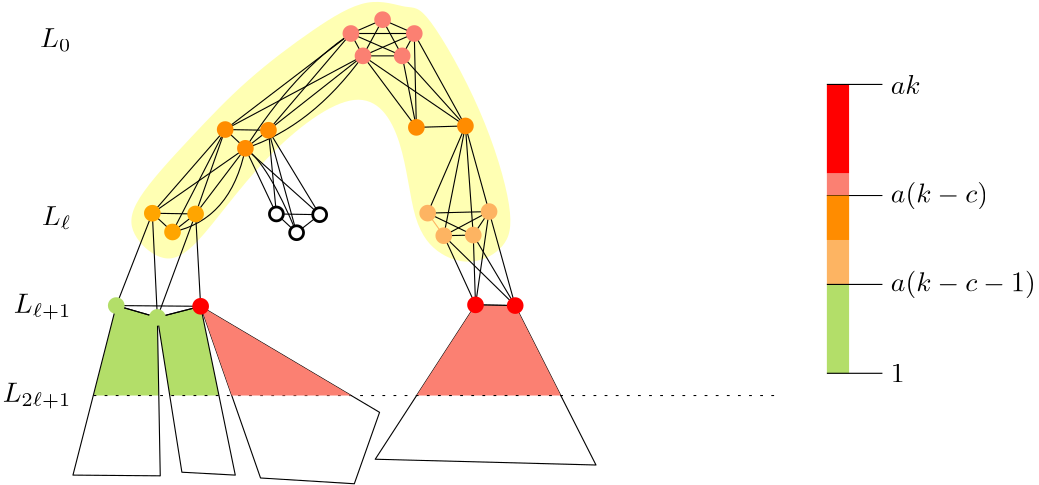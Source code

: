 <?xml version="1.0"?>
<!DOCTYPE ipe SYSTEM "ipe.dtd">
<ipe version="70218" creator="Ipe 7.2.24">
<info created="D:20220808160131" modified="D:20220808164946"/>
<ipestyle name="basic">
<symbol name="arrow/arc(spx)">
<path stroke="sym-stroke" fill="sym-stroke" pen="sym-pen">
0 0 m
-1 0.333 l
-1 -0.333 l
h
</path>
</symbol>
<symbol name="arrow/farc(spx)">
<path stroke="sym-stroke" fill="white" pen="sym-pen">
0 0 m
-1 0.333 l
-1 -0.333 l
h
</path>
</symbol>
<symbol name="arrow/ptarc(spx)">
<path stroke="sym-stroke" fill="sym-stroke" pen="sym-pen">
0 0 m
-1 0.333 l
-0.8 0 l
-1 -0.333 l
h
</path>
</symbol>
<symbol name="arrow/fptarc(spx)">
<path stroke="sym-stroke" fill="white" pen="sym-pen">
0 0 m
-1 0.333 l
-0.8 0 l
-1 -0.333 l
h
</path>
</symbol>
<symbol name="mark/circle(sx)" transformations="translations">
<path fill="sym-stroke">
0.6 0 0 0.6 0 0 e
0.4 0 0 0.4 0 0 e
</path>
</symbol>
<symbol name="mark/disk(sx)" transformations="translations">
<path fill="sym-stroke">
0.6 0 0 0.6 0 0 e
</path>
</symbol>
<symbol name="mark/fdisk(sfx)" transformations="translations">
<group>
<path fill="sym-fill">
0.5 0 0 0.5 0 0 e
</path>
<path fill="sym-stroke" fillrule="eofill">
0.6 0 0 0.6 0 0 e
0.4 0 0 0.4 0 0 e
</path>
</group>
</symbol>
<symbol name="mark/box(sx)" transformations="translations">
<path fill="sym-stroke" fillrule="eofill">
-0.6 -0.6 m
0.6 -0.6 l
0.6 0.6 l
-0.6 0.6 l
h
-0.4 -0.4 m
0.4 -0.4 l
0.4 0.4 l
-0.4 0.4 l
h
</path>
</symbol>
<symbol name="mark/square(sx)" transformations="translations">
<path fill="sym-stroke">
-0.6 -0.6 m
0.6 -0.6 l
0.6 0.6 l
-0.6 0.6 l
h
</path>
</symbol>
<symbol name="mark/fsquare(sfx)" transformations="translations">
<group>
<path fill="sym-fill">
-0.5 -0.5 m
0.5 -0.5 l
0.5 0.5 l
-0.5 0.5 l
h
</path>
<path fill="sym-stroke" fillrule="eofill">
-0.6 -0.6 m
0.6 -0.6 l
0.6 0.6 l
-0.6 0.6 l
h
-0.4 -0.4 m
0.4 -0.4 l
0.4 0.4 l
-0.4 0.4 l
h
</path>
</group>
</symbol>
<symbol name="mark/cross(sx)" transformations="translations">
<group>
<path fill="sym-stroke">
-0.43 -0.57 m
0.57 0.43 l
0.43 0.57 l
-0.57 -0.43 l
h
</path>
<path fill="sym-stroke">
-0.43 0.57 m
0.57 -0.43 l
0.43 -0.57 l
-0.57 0.43 l
h
</path>
</group>
</symbol>
<symbol name="arrow/fnormal(spx)">
<path stroke="sym-stroke" fill="white" pen="sym-pen">
0 0 m
-1 0.333 l
-1 -0.333 l
h
</path>
</symbol>
<symbol name="arrow/pointed(spx)">
<path stroke="sym-stroke" fill="sym-stroke" pen="sym-pen">
0 0 m
-1 0.333 l
-0.8 0 l
-1 -0.333 l
h
</path>
</symbol>
<symbol name="arrow/fpointed(spx)">
<path stroke="sym-stroke" fill="white" pen="sym-pen">
0 0 m
-1 0.333 l
-0.8 0 l
-1 -0.333 l
h
</path>
</symbol>
<symbol name="arrow/linear(spx)">
<path stroke="sym-stroke" pen="sym-pen">
-1 0.333 m
0 0 l
-1 -0.333 l
</path>
</symbol>
<symbol name="arrow/fdouble(spx)">
<path stroke="sym-stroke" fill="white" pen="sym-pen">
0 0 m
-1 0.333 l
-1 -0.333 l
h
-1 0 m
-2 0.333 l
-2 -0.333 l
h
</path>
</symbol>
<symbol name="arrow/double(spx)">
<path stroke="sym-stroke" fill="sym-stroke" pen="sym-pen">
0 0 m
-1 0.333 l
-1 -0.333 l
h
-1 0 m
-2 0.333 l
-2 -0.333 l
h
</path>
</symbol>
<symbol name="arrow/mid-normal(spx)">
<path stroke="sym-stroke" fill="sym-stroke" pen="sym-pen">
0.5 0 m
-0.5 0.333 l
-0.5 -0.333 l
h
</path>
</symbol>
<symbol name="arrow/mid-fnormal(spx)">
<path stroke="sym-stroke" fill="white" pen="sym-pen">
0.5 0 m
-0.5 0.333 l
-0.5 -0.333 l
h
</path>
</symbol>
<symbol name="arrow/mid-pointed(spx)">
<path stroke="sym-stroke" fill="sym-stroke" pen="sym-pen">
0.5 0 m
-0.5 0.333 l
-0.3 0 l
-0.5 -0.333 l
h
</path>
</symbol>
<symbol name="arrow/mid-fpointed(spx)">
<path stroke="sym-stroke" fill="white" pen="sym-pen">
0.5 0 m
-0.5 0.333 l
-0.3 0 l
-0.5 -0.333 l
h
</path>
</symbol>
<symbol name="arrow/mid-double(spx)">
<path stroke="sym-stroke" fill="sym-stroke" pen="sym-pen">
1 0 m
0 0.333 l
0 -0.333 l
h
0 0 m
-1 0.333 l
-1 -0.333 l
h
</path>
</symbol>
<symbol name="arrow/mid-fdouble(spx)">
<path stroke="sym-stroke" fill="white" pen="sym-pen">
1 0 m
0 0.333 l
0 -0.333 l
h
0 0 m
-1 0.333 l
-1 -0.333 l
h
</path>
</symbol>
<anglesize name="22.5 deg" value="22.5"/>
<anglesize name="30 deg" value="30"/>
<anglesize name="45 deg" value="45"/>
<anglesize name="60 deg" value="60"/>
<anglesize name="90 deg" value="90"/>
<arrowsize name="large" value="10"/>
<arrowsize name="small" value="5"/>
<arrowsize name="tiny" value="3"/>
<color name="blue" value="0 0 1"/>
<color name="brown" value="0.647 0.165 0.165"/>
<color name="darkblue" value="0 0 0.545"/>
<color name="darkcyan" value="0 0.545 0.545"/>
<color name="darkgray" value="0.663"/>
<color name="darkgreen" value="0 0.392 0"/>
<color name="darkmagenta" value="0.545 0 0.545"/>
<color name="darkorange" value="1 0.549 0"/>
<color name="darkred" value="0.545 0 0"/>
<color name="gold" value="1 0.843 0"/>
<color name="gray" value="0.745"/>
<color name="green" value="0 1 0"/>
<color name="lightblue" value="0.678 0.847 0.902"/>
<color name="lightcyan" value="0.878 1 1"/>
<color name="lightgray" value="0.827"/>
<color name="lightgreen" value="0.565 0.933 0.565"/>
<color name="lightyellow" value="1 1 0.878"/>
<color name="navy" value="0 0 0.502"/>
<color name="orange" value="1 0.647 0"/>
<color name="pink" value="1 0.753 0.796"/>
<color name="purple" value="0.627 0.125 0.941"/>
<color name="red" value="1 0 0"/>
<color name="seagreen" value="0.18 0.545 0.341"/>
<color name="turquoise" value="0.251 0.878 0.816"/>
<color name="violet" value="0.933 0.51 0.933"/>
<color name="yellow" value="1 1 0"/>
<dashstyle name="dash dot dotted" value="[4 2 1 2 1 2] 0"/>
<dashstyle name="dash dotted" value="[4 2 1 2] 0"/>
<dashstyle name="dashed" value="[4] 0"/>
<dashstyle name="dotted" value="[1 3] 0"/>
<gridsize name="10 pts (~3.5 mm)" value="10"/>
<gridsize name="14 pts (~5 mm)" value="14"/>
<gridsize name="16 pts (~6 mm)" value="16"/>
<gridsize name="20 pts (~7 mm)" value="20"/>
<gridsize name="28 pts (~10 mm)" value="28"/>
<gridsize name="32 pts (~12 mm)" value="32"/>
<gridsize name="4 pts" value="4"/>
<gridsize name="56 pts (~20 mm)" value="56"/>
<gridsize name="8 pts (~3 mm)" value="8"/>
<opacity name="10%" value="0.1"/>
<opacity name="30%" value="0.3"/>
<opacity name="50%" value="0.5"/>
<opacity name="75%" value="0.75"/>
<pen name="fat" value="1.2"/>
<pen name="heavier" value="0.8"/>
<pen name="ultrafat" value="2"/>
<symbolsize name="large" value="5"/>
<symbolsize name="small" value="2"/>
<symbolsize name="tiny" value="1.1"/>
<textsize name="Huge" value="\Huge"/>
<textsize name="LARGE" value="\LARGE"/>
<textsize name="Large" value="\Large"/>
<textsize name="footnote" value="\footnotesize"/>
<textsize name="huge" value="\huge"/>
<textsize name="large" value="\large"/>
<textsize name="small" value="\small"/>
<textsize name="tiny" value="\tiny"/>
<textstyle name="center" begin="\begin{center}" end="\end{center}"/>
<textstyle name="item" begin="\begin{itemize}\item{}" end="\end{itemize}"/>
<textstyle name="itemize" begin="\begin{itemize}" end="\end{itemize}"/>
<tiling name="falling" angle="-60" step="4" width="1"/>
<tiling name="rising" angle="30" step="4" width="1"/>
</ipestyle>
<ipestyle name="brew">
<color name="aliceblue" value="0.941 0.973 1"/>
<color name="brew1" value="0.552 0.827 0.78"/>
<color name="brew2" value="1 1 0.701"/>
<color name="brew3" value="0.745 0.729 0.854"/>
<color name="brew4" value="0.984 0.501 0.447"/>
<color name="brew5" value="0.501 0.694 0.827"/>
<color name="brew6" value="0.992 0.705 0.384"/>
<color name="brew7" value="0.701 0.87 0.411"/>
<color name="brew8" value="0.988 0.803 0.898"/>
<pen name="fattyfatfat" value="4"/>
</ipestyle>
<page>
<layer name="alpha"/>
<view layers="alpha" active="alpha"/>
<path layer="alpha" fill="brew2">
249.878 778.607
235.335 784.321
215.856 772.634
190.664 753.675
171.446 733.417
148.851 709.005
149.111 697.837
159.759 687.968
171.186 689.786
196.638 726.925
233.517 754.714
248.06 732.638
250.658 700.954
260.786 689.786
273.058 686.804
284.42 692.903
288.056 704.33
276.629 742.767
254.553 781.204 u
</path>
<path fill="brew7">
158.98 668.126 m
163.436 640 l
181.152 640 l
174.562 672.126 l
h
</path>
<path fill="brew7">
144.176 672.385 m
136 640 l
159.492 640 l
158.98 668.126 l
h
</path>
<path stroke="black">
157.161 705.628 m
144.176 672.385 l
</path>
<path stroke="black">
172.744 705.368 m
174.562 672.126 l
</path>
<path stroke="black">
157.161 705.628 m
158.98 668.126 l
</path>
<path stroke="black">
158.98 668.126 m
172.744 705.368 l
</path>
<path stroke="black">
144.176 672.385 m
174.562 672.126 l
158.98 668.126 l
144.176 672.385 l
</path>
<path stroke="black">
273.512 672.645 m
237.412 617.067 l
316.884 614.989 l
287.796 672.385 l
h
</path>
<path fill="brew4">
273.512 672.645 m
252.308 640 l
304.209 640 l
287.796 672.385 l
h
</path>
<path stroke="black">
262.085 697.539 m
273.512 672.645 l
</path>
<path stroke="black">
272.706 697.759 m
273.512 672.645 l
</path>
<path stroke="black">
278.393 706.225 m
273.512 672.645 l
</path>
<path stroke="black">
262.085 697.539 m
287.796 672.385 l
</path>
<path stroke="black">
272.706 697.759 m
287.796 672.385 l
</path>
<path stroke="black">
287.796 672.385 m
278.393 706.225 l
</path>
<path stroke="black">
273.512 672.645 m
287.796 672.385 l
</path>
<path stroke="black">
256.294 705.667 m
269.876 737.053 l
</path>
<path stroke="black">
262.085 697.539 m
269.876 737.053 l
</path>
<path stroke="black">
272.706 697.759 m
269.876 737.053 l
</path>
<path stroke="black">
278.393 706.225 m
269.876 737.053 l
</path>
<path stroke="black">
209.103 698.615 m
198.975 735.495 l
</path>
<path stroke="black">
190.664 729.002 m
217.414 705.108 l
</path>
<path stroke="black">
201.831 705.368 m
198.975 735.495 l
</path>
<path stroke="black">
198.975 735.495 m
217.414 705.108 l
</path>
<path stroke="black">
190.664 729.002 m
201.831 705.368 l
</path>
<path stroke="black">
209.103 698.615 m
198.715 723.548
190.664 729.002 c
</path>
<path stroke="black">
164.433 698.875 m
185.47 703.291
190.664 729.002 c
</path>
<path stroke="black">
164.433 698.875 m
183.392 735.755 l
</path>
<path stroke="black">
157.161 705.628 m
190.664 729.002 l
</path>
<path stroke="black">
172.744 705.368 m
183.392 735.755 l
</path>
<path stroke="black">
172.744 705.368 m
190.664 729.002 l
</path>
<path stroke="black">
157.161 705.628 m
183.392 735.755 l
</path>
<path stroke="black">
252.216 736.534 m
251.469 770.329 l
</path>
<path stroke="black">
251.469 770.329 m
269.876 737.053 l
</path>
<path stroke="black">
269.876 737.053 m
247.11 762.279 l
</path>
<path stroke="black">
233.003 762.279 m
269.876 737.053 l
</path>
<path stroke="black">
247.11 762.279 m
252.216 736.534 l
</path>
<path stroke="black">
233.003 762.279 m
252.216 736.534 l
</path>
<path stroke="black">
252.216 736.534 m
269.876 737.053 l
</path>
<path stroke="black">
190.664 729.002 m
214.558 736.794
233.003 762.279 c
</path>
<path stroke="black">
190.664 729.002 m
208.325 756.791
228.643 770.329 c
</path>
<path stroke="black">
198.975 735.495 m
233.003 762.279 l
h
</path>
<path stroke="black">
190.664 729.002 m
183.392 735.755 l
h
</path>
<path stroke="black">
198.975 735.495 m
190.664 729.002 l
h
</path>
<path stroke="black">
183.392 735.755 m
198.975 735.495 l
h
</path>
<path stroke="black">
183.392 735.755 m
233.003 762.279 l
h
</path>
<path stroke="black">
198.975 735.495 m
228.643 770.329 l
h
</path>
<path stroke="black">
183.392 735.755 m
228.643 770.329 l
h
</path>
<path matrix="0.951057 0.18541 -0.309017 0.570634 249.128 285.359" stroke="black">
243.708 756.587 m
230.292 775.053 l
</path>
<path matrix="0.951057 0.18541 -0.309017 0.570634 249.128 285.359" stroke="black">
230.292 760.947 m
252 768 l
</path>
<path matrix="0.951057 0.18541 -0.309017 0.570634 249.128 285.359" stroke="black">
230.292 775.053 m
252 768 l
</path>
<path matrix="0.951057 0.18541 -0.309017 0.570634 249.128 285.359" stroke="black">
230.292 760.947 m
243.708 779.413 l
</path>
<path matrix="0.951057 0.18541 -0.309017 0.570634 249.128 285.359" stroke="black">
243.708 779.413 m
243.708 756.587 l
</path>
<path matrix="0.951057 0.18541 -0.309017 0.570634 249.128 285.359" stroke="black">
243.708 756.587 m
252 768 l
</path>
<path matrix="0.951057 0.18541 -0.309017 0.570634 249.128 285.359" stroke="black">
243.708 779.413 m
252 768 l
</path>
<path matrix="0.951057 0.18541 -0.309017 0.570634 249.128 285.359" stroke="black">
230.292 775.053 m
243.708 779.413 l
</path>
<path matrix="0.951057 0.18541 -0.309017 0.570634 249.128 285.359" stroke="black">
230.292 760.947 m
230.292 775.053 l
</path>
<path matrix="0.951057 0.18541 -0.309017 0.570634 249.128 285.359" stroke="black">
243.708 756.587 m
230.292 760.947 l
</path>
<text transformations="translations" pos="128 768" stroke="black" type="label" width="11.25" height="6.812" depth="1.49" halign="right" valign="center" style="math">L_0</text>
<text matrix="1 0 0 1 0 -64" transformations="translations" pos="128 768" stroke="black" type="label" width="10.613" height="6.812" depth="1.49" halign="right" valign="center" style="math">L_\ell</text>
<text matrix="1 0 0 1 0 -96" transformations="translations" pos="128 768" stroke="black" type="label" width="20.7" height="6.812" depth="2.32" halign="right" valign="center" style="math">L_{\ell+1}</text>
<path matrix="0 1 -1 0 1168 264" fill="brew7">
384 768 m
384 760 l
416 760 l
416 768 l
h
</path>
<path matrix="0 1 -1 0 1168 264" fill="brew6">
416 768 m
416 760 l
448 760 l
448 768 l
h
</path>
<path fill="brew4">
400 712 m
408 712 l
408 720 l
400 720 l
h
</path>
<path fill="red">
400 720 m
408 720 l
408 752 l
400 752 l
h
</path>
<path matrix="0 1 -1 0 1168 264" stroke="black">
384 768 m
384 748 l
</path>
<path matrix="0 1 -1 0 1168 296" stroke="black">
384 768 m
384 748 l
</path>
<path matrix="0 1 -1 0 1168 328" stroke="black">
384 768 m
384 748 l
</path>
<path matrix="0 1 -1 0 1168 368" stroke="black">
384 768 m
384 748 l
</path>
<text matrix="1 0 0 1 -5 0" transformations="translations" pos="428 752" stroke="black" type="label" width="10.766" height="6.918" depth="0" valign="center" style="math">ak</text>
<text matrix="1 0 0 1 -5 -104" transformations="translations" pos="428 752" stroke="black" type="label" width="4.981" height="6.42" depth="0" valign="center" style="math">1</text>
<text matrix="1 0 0 1 -5 -72" transformations="translations" pos="428 752" stroke="black" type="label" width="52.161" height="7.473" depth="2.49" valign="center" style="math">a(k-c-1)</text>
<text matrix="1 0 0 1 -5 -40" transformations="translations" pos="428 752" stroke="black" type="label" width="35.003" height="7.473" depth="2.49" valign="center" style="math">a(k-c)</text>
<text matrix="1 0 0 1 0 -128" transformations="translations" pos="128 768" stroke="black" type="label" width="24.671" height="6.812" depth="2.32" halign="right" valign="center" style="math">L_{2\ell+1}</text>
<path stroke="black" fill="brew7" dash="dotted">
136 640 m
384 640 l
</path>
<path fill="darkorange">
400 712 m
400 696 l
408 696 l
408 712 l
h
</path>
<use matrix="0.951057 0.18541 -0.309017 0.570634 249.128 285.359" name="mark/disk(sx)" pos="230.292 775.053" size="large" stroke="brew4"/>
<use matrix="0.951057 0.18541 -0.309017 0.570634 249.128 285.359" name="mark/disk(sx)" pos="243.708 779.413" size="large" stroke="brew4"/>
<use matrix="0.951057 0.18541 -0.309017 0.570634 249.128 285.359" name="mark/disk(sx)" pos="252 768" size="large" stroke="brew4"/>
<use matrix="0.951057 0.18541 -0.309017 0.570634 249.128 285.359" name="mark/disk(sx)" pos="243.708 756.587" size="large" stroke="brew4"/>
<use matrix="0.951057 0.18541 -0.309017 0.570634 249.128 285.359" name="mark/disk(sx)" pos="230.292 760.947" size="large" stroke="brew4"/>
<use name="mark/disk(sx)" pos="183.392 735.755" size="large" stroke="darkorange"/>
<use name="mark/disk(sx)" pos="198.975 735.495" size="large" stroke="darkorange"/>
<use name="mark/disk(sx)" pos="190.664 729.002" size="large" stroke="darkorange"/>
<use name="mark/disk(sx)" pos="252.216 736.534" size="large" stroke="darkorange"/>
<use name="mark/disk(sx)" pos="269.876 737.053" size="large" stroke="darkorange"/>
<path matrix="1 0 0 1 -26.2308 -30.127" stroke="black">
190.664 729.002 m
183.392 735.755 l
h
</path>
<path matrix="1 0 0 1 -26.2308 -30.127" stroke="black">
198.975 735.495 m
190.664 729.002 l
h
</path>
<path matrix="1 0 0 1 -26.2308 -30.127" stroke="black">
183.392 735.755 m
198.975 735.495 l
h
</path>
<use matrix="1 0 0 1 -26.2308 -30.127" name="mark/disk(sx)" pos="183.392 735.755" size="large" stroke="orange"/>
<use matrix="1 0 0 1 -26.2308 -30.127" name="mark/disk(sx)" pos="198.975 735.495" size="large" stroke="orange"/>
<use matrix="1 0 0 1 -26.2308 -30.127" name="mark/disk(sx)" pos="190.664 729.002" size="large" stroke="orange"/>
<path matrix="1 0 0 1 18.4393 -30.3868" stroke="black">
190.664 729.002 m
183.392 735.755 l
h
</path>
<path matrix="1 0 0 1 18.4393 -30.3868" stroke="black">
198.975 735.495 m
190.664 729.002 l
h
</path>
<path matrix="1 0 0 1 18.4393 -30.3868" stroke="black">
183.392 735.755 m
198.975 735.495 l
h
</path>
<use matrix="1 0 0 1 18.4393 -30.3868" name="mark/fdisk(sfx)" pos="183.392 735.755" size="large" stroke="black"/>
<use matrix="1 0 0 1 18.4393 -30.3868" name="mark/fdisk(sfx)" pos="198.975 735.495" size="large" stroke="black"/>
<use matrix="1 0 0 1 18.4393 -30.3868" name="mark/fdisk(sfx)" pos="190.664 729.002" size="large" stroke="black"/>
<path stroke="black">
256.294 705.667 m
278.393 706.225 l
</path>
<path stroke="black">
278.393 706.225 m
272.706 697.759 l
</path>
<path stroke="black">
272.706 697.759 m
262.085 697.539 l
</path>
<path stroke="brew6">
262.085 697.539 m
256.294 705.667 l
</path>
<path stroke="black">
256.294 705.667 m
272.706 697.759 l
</path>
<path stroke="black">
262.085 697.539 m
278.393 706.225 l
</path>
<use matrix="1 0 0 1 2 -1" name="mark/disk(sx)" pos="254.294 706.667" size="large" stroke="brew6"/>
<use matrix="1 0 0 1 0 1" name="mark/disk(sx)" pos="262.085 696.539" size="large" stroke="brew6"/>
<use matrix="1 0 0 1 -12 -2" name="mark/disk(sx)" pos="290.393 708.225" size="large" stroke="brew6"/>
<use matrix="1 0 0 1 -6 2" name="mark/disk(sx)" pos="278.706 695.759" size="large" stroke="brew6"/>
<use name="mark/disk(sx)" pos="273.512 672.645" size="large" stroke="red"/>
<use name="mark/disk(sx)" pos="287.796 672.385" size="large" stroke="red"/>
<path stroke="black">
144.176 672.385 m
128.593 611.353 l
160.018 611.094 l
158.98 668.126 l
h
</path>
<path stroke="black">
158.98 668.126 m
167.81 612.392 l
187.028 611.353 l
174.562 672.126 l
h
</path>
<path stroke="black">
174.562 672.126 m
196.118 610.314 l
229.881 608.237 l
238.971 633.948 l
h
</path>
<path fill="brew4">
174.562 672.126 m
185.766 640 l
228.761 640 l
h
</path>
<use name="mark/disk(sx)" pos="144.176 672.385" size="large" stroke="brew7"/>
<use matrix="1 0 0 1 0 -4" name="mark/disk(sx)" pos="158.98 672.126" size="large" stroke="brew7"/>
<use name="mark/disk(sx)" pos="174.562 672.126" size="large" stroke="red"/>
</page>
</ipe>
